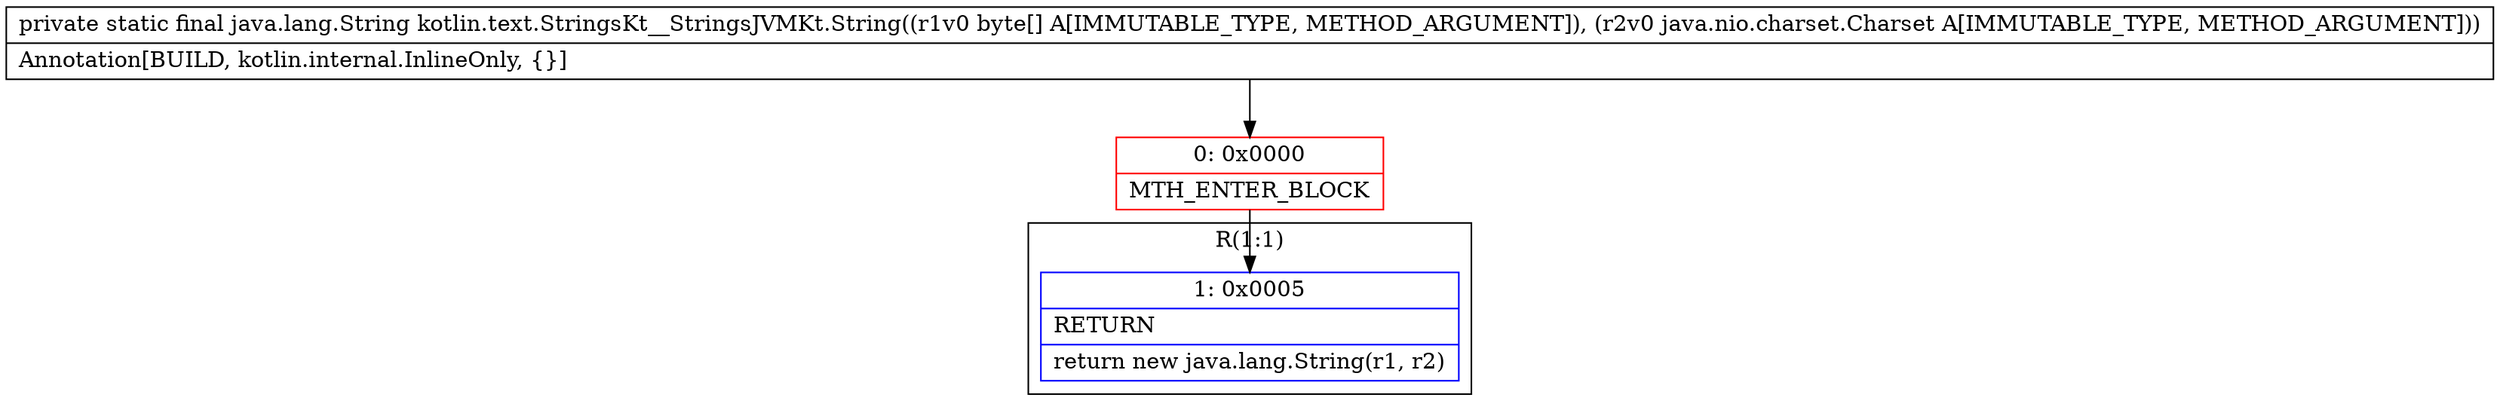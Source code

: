 digraph "CFG forkotlin.text.StringsKt__StringsJVMKt.String([BLjava\/nio\/charset\/Charset;)Ljava\/lang\/String;" {
subgraph cluster_Region_498451857 {
label = "R(1:1)";
node [shape=record,color=blue];
Node_1 [shape=record,label="{1\:\ 0x0005|RETURN\l|return new java.lang.String(r1, r2)\l}"];
}
Node_0 [shape=record,color=red,label="{0\:\ 0x0000|MTH_ENTER_BLOCK\l}"];
MethodNode[shape=record,label="{private static final java.lang.String kotlin.text.StringsKt__StringsJVMKt.String((r1v0 byte[] A[IMMUTABLE_TYPE, METHOD_ARGUMENT]), (r2v0 java.nio.charset.Charset A[IMMUTABLE_TYPE, METHOD_ARGUMENT]))  | Annotation[BUILD, kotlin.internal.InlineOnly, \{\}]\l}"];
MethodNode -> Node_0;
Node_0 -> Node_1;
}


